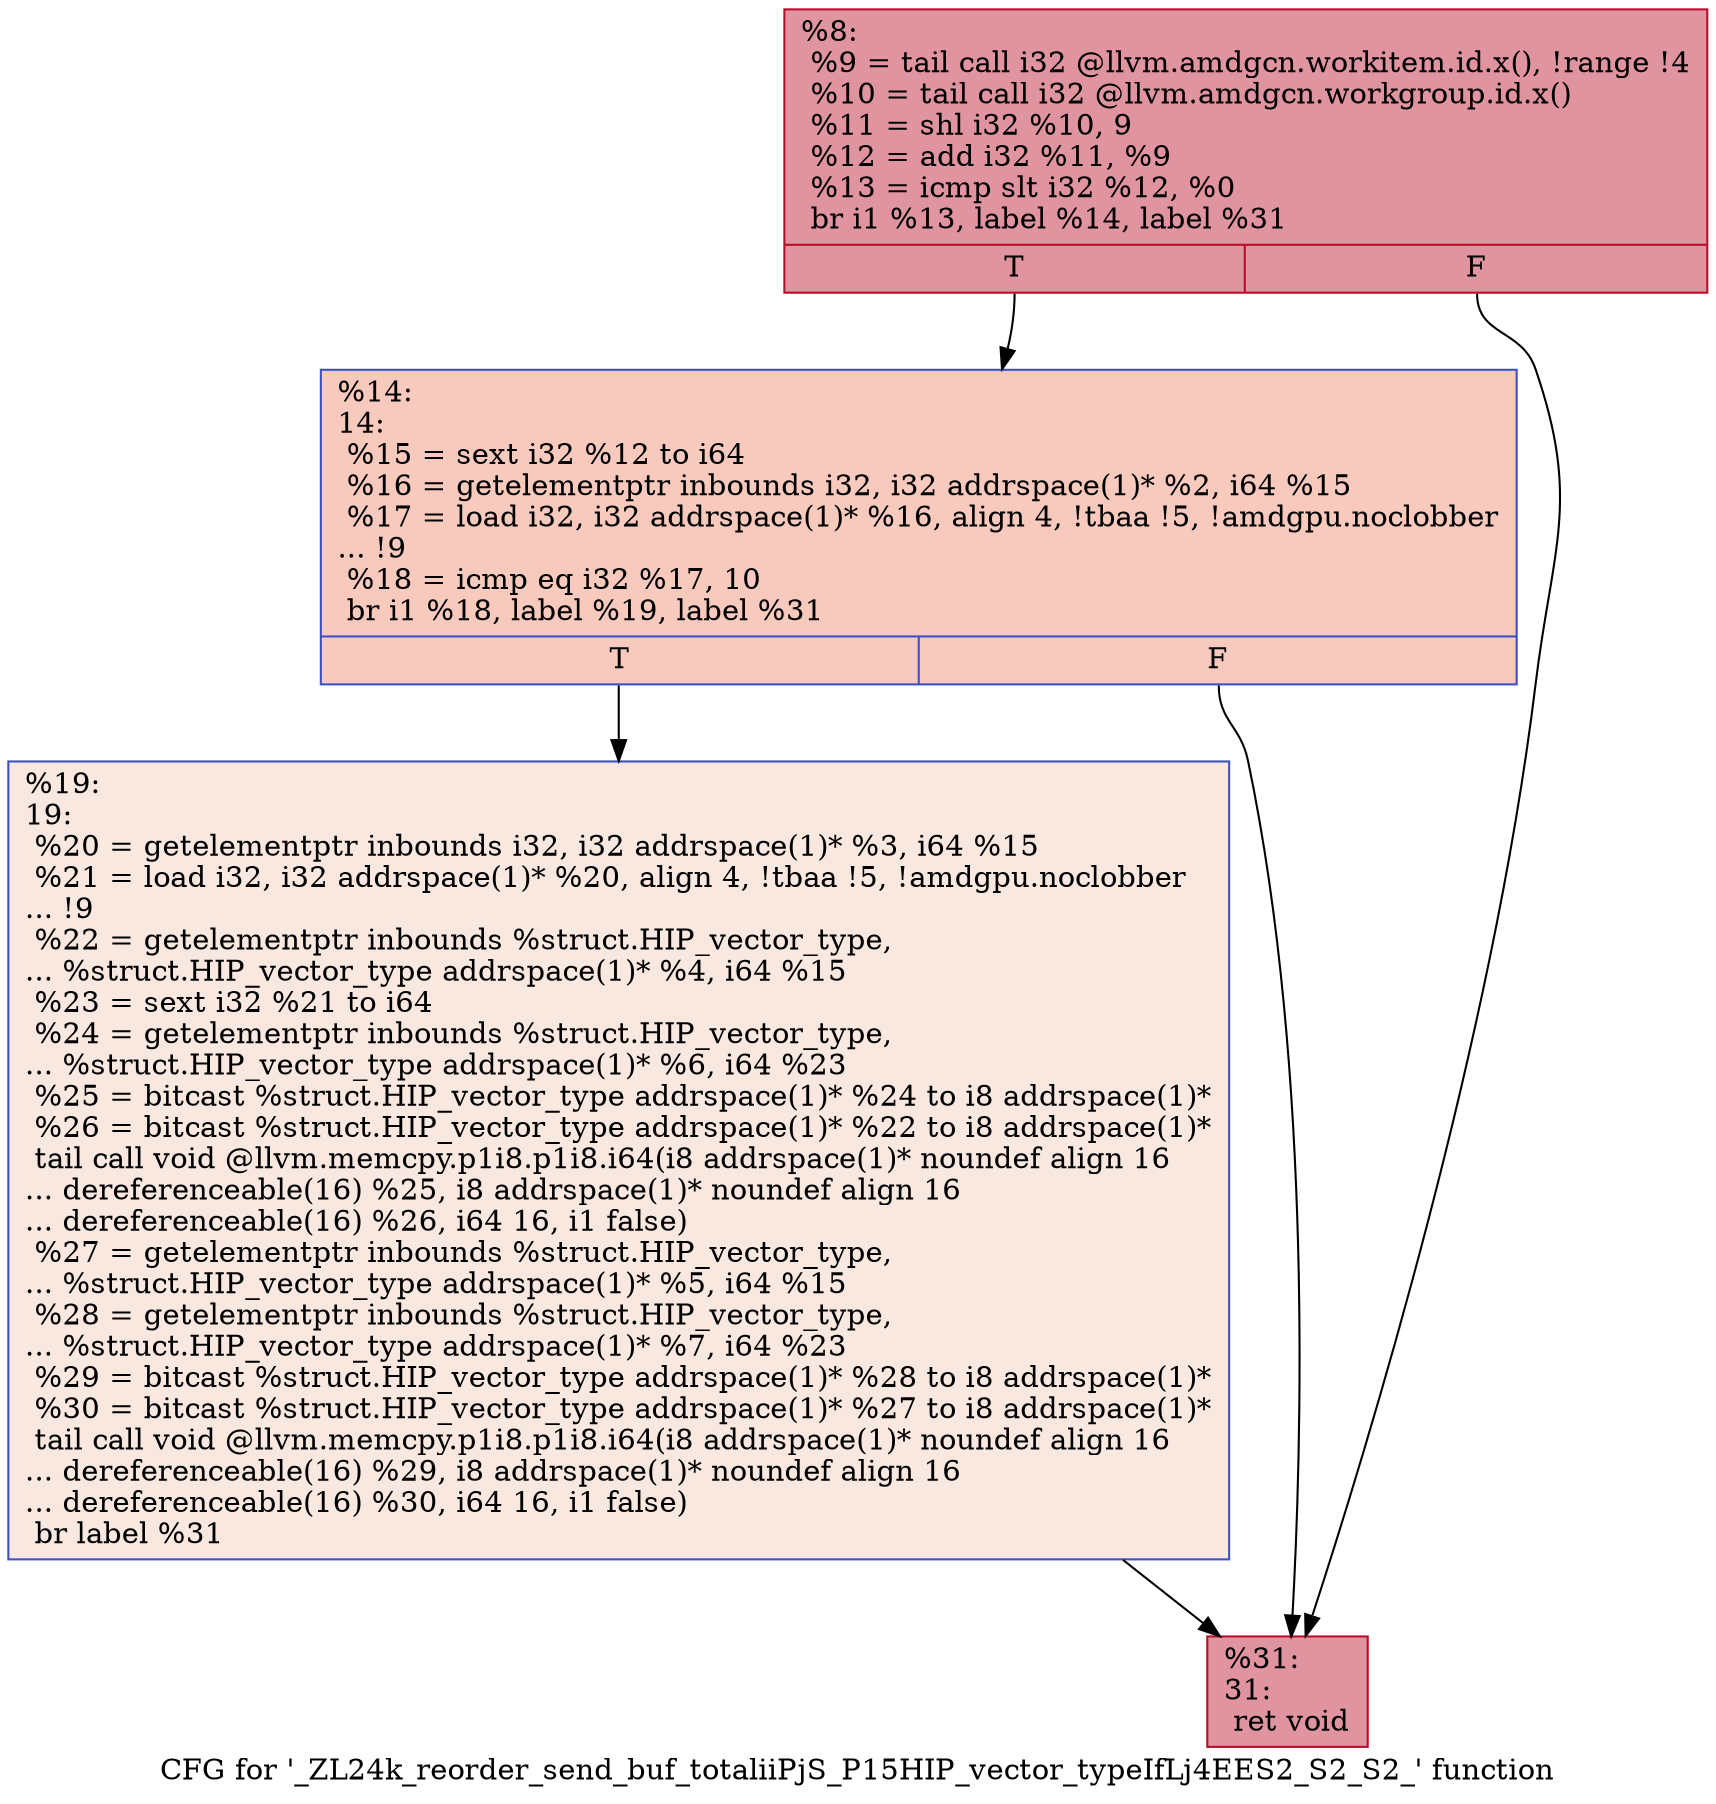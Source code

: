 digraph "CFG for '_ZL24k_reorder_send_buf_totaliiPjS_P15HIP_vector_typeIfLj4EES2_S2_S2_' function" {
	label="CFG for '_ZL24k_reorder_send_buf_totaliiPjS_P15HIP_vector_typeIfLj4EES2_S2_S2_' function";

	Node0x64251b0 [shape=record,color="#b70d28ff", style=filled, fillcolor="#b70d2870",label="{%8:\l  %9 = tail call i32 @llvm.amdgcn.workitem.id.x(), !range !4\l  %10 = tail call i32 @llvm.amdgcn.workgroup.id.x()\l  %11 = shl i32 %10, 9\l  %12 = add i32 %11, %9\l  %13 = icmp slt i32 %12, %0\l  br i1 %13, label %14, label %31\l|{<s0>T|<s1>F}}"];
	Node0x64251b0:s0 -> Node0x6426900;
	Node0x64251b0:s1 -> Node0x6426990;
	Node0x6426900 [shape=record,color="#3d50c3ff", style=filled, fillcolor="#ef886b70",label="{%14:\l14:                                               \l  %15 = sext i32 %12 to i64\l  %16 = getelementptr inbounds i32, i32 addrspace(1)* %2, i64 %15\l  %17 = load i32, i32 addrspace(1)* %16, align 4, !tbaa !5, !amdgpu.noclobber\l... !9\l  %18 = icmp eq i32 %17, 10\l  br i1 %18, label %19, label %31\l|{<s0>T|<s1>F}}"];
	Node0x6426900:s0 -> Node0x6427070;
	Node0x6426900:s1 -> Node0x6426990;
	Node0x6427070 [shape=record,color="#3d50c3ff", style=filled, fillcolor="#f1ccb870",label="{%19:\l19:                                               \l  %20 = getelementptr inbounds i32, i32 addrspace(1)* %3, i64 %15\l  %21 = load i32, i32 addrspace(1)* %20, align 4, !tbaa !5, !amdgpu.noclobber\l... !9\l  %22 = getelementptr inbounds %struct.HIP_vector_type,\l... %struct.HIP_vector_type addrspace(1)* %4, i64 %15\l  %23 = sext i32 %21 to i64\l  %24 = getelementptr inbounds %struct.HIP_vector_type,\l... %struct.HIP_vector_type addrspace(1)* %6, i64 %23\l  %25 = bitcast %struct.HIP_vector_type addrspace(1)* %24 to i8 addrspace(1)*\l  %26 = bitcast %struct.HIP_vector_type addrspace(1)* %22 to i8 addrspace(1)*\l  tail call void @llvm.memcpy.p1i8.p1i8.i64(i8 addrspace(1)* noundef align 16\l... dereferenceable(16) %25, i8 addrspace(1)* noundef align 16\l... dereferenceable(16) %26, i64 16, i1 false)\l  %27 = getelementptr inbounds %struct.HIP_vector_type,\l... %struct.HIP_vector_type addrspace(1)* %5, i64 %15\l  %28 = getelementptr inbounds %struct.HIP_vector_type,\l... %struct.HIP_vector_type addrspace(1)* %7, i64 %23\l  %29 = bitcast %struct.HIP_vector_type addrspace(1)* %28 to i8 addrspace(1)*\l  %30 = bitcast %struct.HIP_vector_type addrspace(1)* %27 to i8 addrspace(1)*\l  tail call void @llvm.memcpy.p1i8.p1i8.i64(i8 addrspace(1)* noundef align 16\l... dereferenceable(16) %29, i8 addrspace(1)* noundef align 16\l... dereferenceable(16) %30, i64 16, i1 false)\l  br label %31\l}"];
	Node0x6427070 -> Node0x6426990;
	Node0x6426990 [shape=record,color="#b70d28ff", style=filled, fillcolor="#b70d2870",label="{%31:\l31:                                               \l  ret void\l}"];
}
